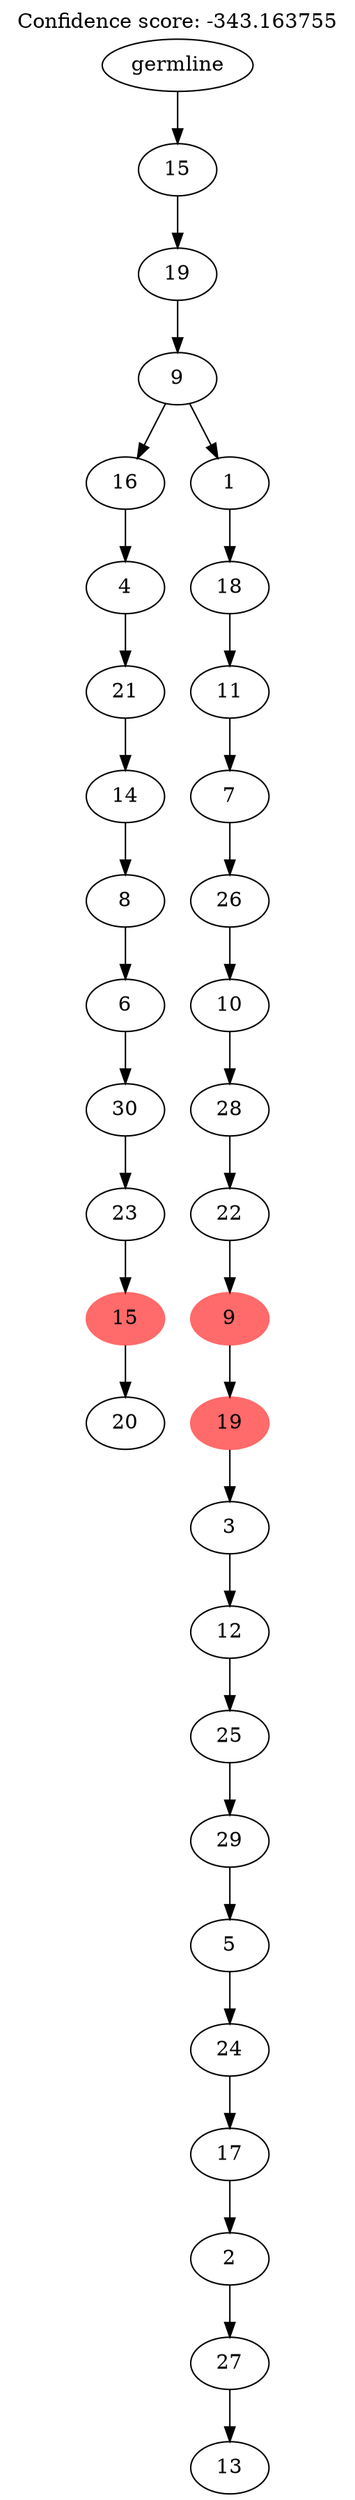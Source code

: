 digraph g {
	"32" -> "33";
	"33" [label="20"];
	"31" -> "32";
	"32" [color=indianred1, style=filled, label="15"];
	"30" -> "31";
	"31" [label="23"];
	"29" -> "30";
	"30" [label="30"];
	"28" -> "29";
	"29" [label="6"];
	"27" -> "28";
	"28" [label="8"];
	"26" -> "27";
	"27" [label="14"];
	"25" -> "26";
	"26" [label="21"];
	"24" -> "25";
	"25" [label="4"];
	"22" -> "23";
	"23" [label="13"];
	"21" -> "22";
	"22" [label="27"];
	"20" -> "21";
	"21" [label="2"];
	"19" -> "20";
	"20" [label="17"];
	"18" -> "19";
	"19" [label="24"];
	"17" -> "18";
	"18" [label="5"];
	"16" -> "17";
	"17" [label="29"];
	"15" -> "16";
	"16" [label="25"];
	"14" -> "15";
	"15" [label="12"];
	"13" -> "14";
	"14" [label="3"];
	"12" -> "13";
	"13" [color=indianred1, style=filled, label="19"];
	"11" -> "12";
	"12" [color=indianred1, style=filled, label="9"];
	"10" -> "11";
	"11" [label="22"];
	"9" -> "10";
	"10" [label="28"];
	"8" -> "9";
	"9" [label="10"];
	"7" -> "8";
	"8" [label="26"];
	"6" -> "7";
	"7" [label="7"];
	"5" -> "6";
	"6" [label="11"];
	"4" -> "5";
	"5" [label="18"];
	"3" -> "4";
	"4" [label="1"];
	"3" -> "24";
	"24" [label="16"];
	"2" -> "3";
	"3" [label="9"];
	"1" -> "2";
	"2" [label="19"];
	"0" -> "1";
	"1" [label="15"];
	"0" [label="germline"];
	labelloc="t";
	label="Confidence score: -343.163755";
}
